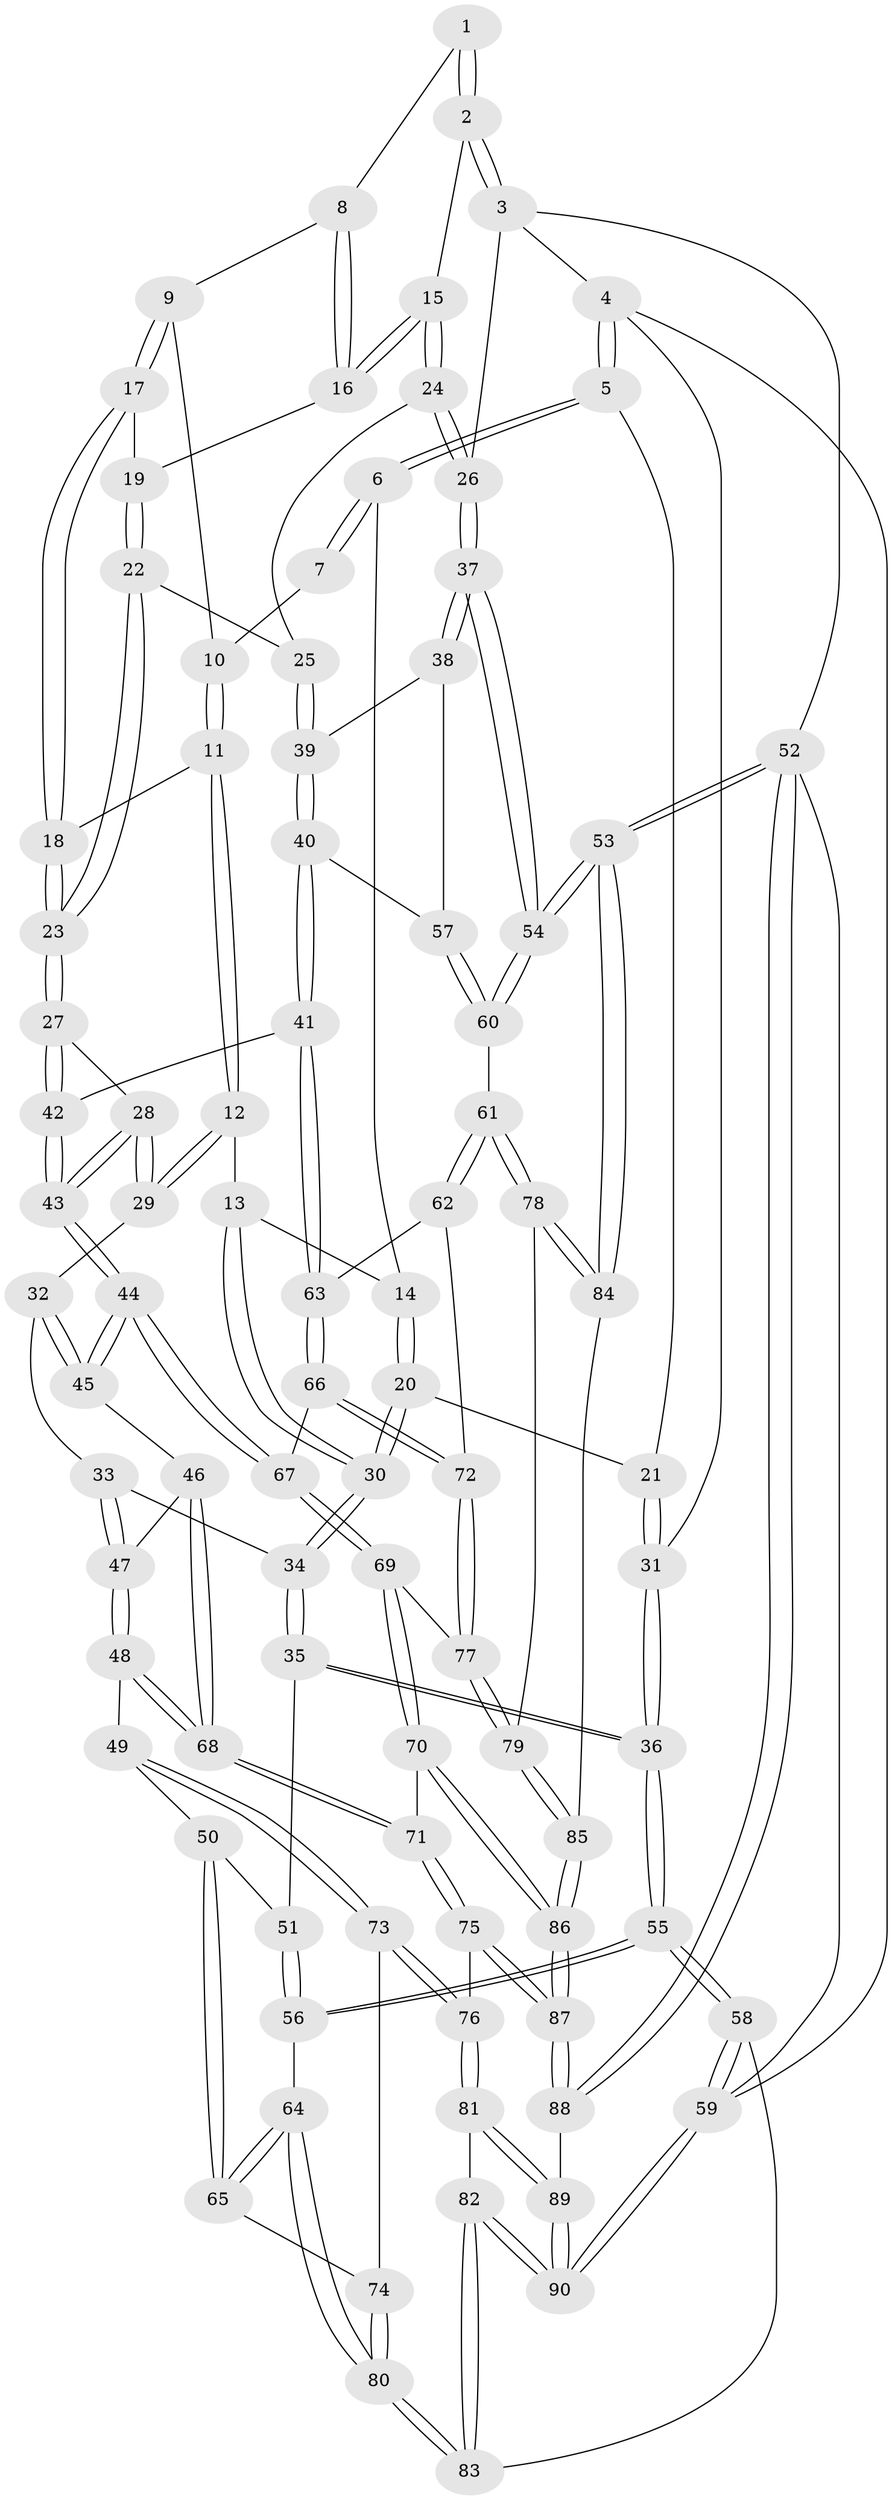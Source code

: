 // Generated by graph-tools (version 1.1) at 2025/11/02/27/25 16:11:55]
// undirected, 90 vertices, 222 edges
graph export_dot {
graph [start="1"]
  node [color=gray90,style=filled];
  1 [pos="+0.953860567921788+0"];
  2 [pos="+1+0"];
  3 [pos="+1+0"];
  4 [pos="+0+0"];
  5 [pos="+0+0"];
  6 [pos="+0.3709663568901685+0"];
  7 [pos="+0.42045941933347825+0"];
  8 [pos="+0.7828364975513391+0.07310985245468966"];
  9 [pos="+0.7409403936088145+0.10765769931465234"];
  10 [pos="+0.6228199867654428+0.09958258785765405"];
  11 [pos="+0.5953662306763632+0.23513262366867352"];
  12 [pos="+0.5249640765935305+0.2580717987232676"];
  13 [pos="+0.48028812505540364+0.23997110834075344"];
  14 [pos="+0.38152088620588825+0"];
  15 [pos="+0.8841335169762056+0.21156893261429918"];
  16 [pos="+0.8305268747871412+0.1627933297000108"];
  17 [pos="+0.7291825948448066+0.1684334096721419"];
  18 [pos="+0.643615317033143+0.24730699705928902"];
  19 [pos="+0.775694967291898+0.22899906650369597"];
  20 [pos="+0.26342445643883416+0.29771237371288073"];
  21 [pos="+0.22680012365383734+0.2706770564237139"];
  22 [pos="+0.8209865962828103+0.37226313531342536"];
  23 [pos="+0.7811182771768581+0.396285983076914"];
  24 [pos="+0.8964135013533285+0.26296067410479973"];
  25 [pos="+0.8538384120305517+0.36306365941854507"];
  26 [pos="+1+0"];
  27 [pos="+0.7712068446743953+0.41130054273881156"];
  28 [pos="+0.6723362778212665+0.44088690193067476"];
  29 [pos="+0.5631278663952963+0.43214078244373555"];
  30 [pos="+0.29883765304102694+0.3721627361619021"];
  31 [pos="+0+0.3083092623424567"];
  32 [pos="+0.5515138169342088+0.4413690636134375"];
  33 [pos="+0.31832542741233166+0.41895583791557367"];
  34 [pos="+0.29391308086989976+0.4042612901619229"];
  35 [pos="+0.27899975745888356+0.41591053359639035"];
  36 [pos="+0+0.3750273261553669"];
  37 [pos="+1+0.43687737377340446"];
  38 [pos="+1+0.4318263488463771"];
  39 [pos="+1+0.4218573950732851"];
  40 [pos="+0.9150919940680556+0.5735530012632829"];
  41 [pos="+0.8062621979666693+0.5635784406654992"];
  42 [pos="+0.7983725510356044+0.5507121265671102"];
  43 [pos="+0.6296197271405701+0.6286293146058223"];
  44 [pos="+0.6280748277896796+0.6306607395977911"];
  45 [pos="+0.516810562249301+0.5693706083913235"];
  46 [pos="+0.47074244743643073+0.5933430792563306"];
  47 [pos="+0.4056997278809252+0.5477714327222607"];
  48 [pos="+0.3187281400626775+0.6333212951936976"];
  49 [pos="+0.30670218817326816+0.6340061942613047"];
  50 [pos="+0.2494001039114901+0.5609772049902113"];
  51 [pos="+0.2675852724169589+0.4445433475005186"];
  52 [pos="+1+1"];
  53 [pos="+1+1"];
  54 [pos="+1+0.7243179608794009"];
  55 [pos="+0+0.5567472604193408"];
  56 [pos="+0+0.6050845133157017"];
  57 [pos="+0.938560982900037+0.6003444235927742"];
  58 [pos="+0+0.6972713969979825"];
  59 [pos="+0+1"];
  60 [pos="+0.9888553578254988+0.6849187496670819"];
  61 [pos="+0.903042087839748+0.7168234725747127"];
  62 [pos="+0.8101184160145333+0.6078874913545085"];
  63 [pos="+0.8065314444004144+0.5895379970264524"];
  64 [pos="+0.07432458799489941+0.6552578092871995"];
  65 [pos="+0.1579956371339258+0.6331266923905967"];
  66 [pos="+0.6955913015919531+0.6669522048934342"];
  67 [pos="+0.6313558769624745+0.6492873379127901"];
  68 [pos="+0.44458337593749003+0.6796274464263635"];
  69 [pos="+0.5960599129983645+0.7541893518252905"];
  70 [pos="+0.5706849137200314+0.7752368741535677"];
  71 [pos="+0.45645739987833006+0.7614663388325859"];
  72 [pos="+0.7588686784078214+0.7138357564440303"];
  73 [pos="+0.2828384015722038+0.7101016058279976"];
  74 [pos="+0.26402006620626356+0.7152443248017389"];
  75 [pos="+0.4336821314901141+0.7810042794988202"];
  76 [pos="+0.39432948550639274+0.7991159968394173"];
  77 [pos="+0.7723609245073538+0.7856765933685085"];
  78 [pos="+0.8475088238854204+0.7931493237702818"];
  79 [pos="+0.7753536674798874+0.7887079692894852"];
  80 [pos="+0.14905896472016036+0.8400778869393005"];
  81 [pos="+0.3588140042968023+0.8474140294166084"];
  82 [pos="+0.16194493797523637+0.9372187311822135"];
  83 [pos="+0.14925622092770743+0.8669491573102742"];
  84 [pos="+0.9288434254726342+0.9190706050248587"];
  85 [pos="+0.6892892746002482+0.9616200965249467"];
  86 [pos="+0.6423477343848294+1"];
  87 [pos="+0.5894692361580415+1"];
  88 [pos="+0.5838059374988133+1"];
  89 [pos="+0.5360422114491058+1"];
  90 [pos="+0+1"];
  1 -- 2;
  1 -- 2;
  1 -- 8;
  2 -- 3;
  2 -- 3;
  2 -- 15;
  3 -- 4;
  3 -- 26;
  3 -- 52;
  4 -- 5;
  4 -- 5;
  4 -- 31;
  4 -- 59;
  5 -- 6;
  5 -- 6;
  5 -- 21;
  6 -- 7;
  6 -- 7;
  6 -- 14;
  7 -- 10;
  8 -- 9;
  8 -- 16;
  8 -- 16;
  9 -- 10;
  9 -- 17;
  9 -- 17;
  10 -- 11;
  10 -- 11;
  11 -- 12;
  11 -- 12;
  11 -- 18;
  12 -- 13;
  12 -- 29;
  12 -- 29;
  13 -- 14;
  13 -- 30;
  13 -- 30;
  14 -- 20;
  14 -- 20;
  15 -- 16;
  15 -- 16;
  15 -- 24;
  15 -- 24;
  16 -- 19;
  17 -- 18;
  17 -- 18;
  17 -- 19;
  18 -- 23;
  18 -- 23;
  19 -- 22;
  19 -- 22;
  20 -- 21;
  20 -- 30;
  20 -- 30;
  21 -- 31;
  21 -- 31;
  22 -- 23;
  22 -- 23;
  22 -- 25;
  23 -- 27;
  23 -- 27;
  24 -- 25;
  24 -- 26;
  24 -- 26;
  25 -- 39;
  25 -- 39;
  26 -- 37;
  26 -- 37;
  27 -- 28;
  27 -- 42;
  27 -- 42;
  28 -- 29;
  28 -- 29;
  28 -- 43;
  28 -- 43;
  29 -- 32;
  30 -- 34;
  30 -- 34;
  31 -- 36;
  31 -- 36;
  32 -- 33;
  32 -- 45;
  32 -- 45;
  33 -- 34;
  33 -- 47;
  33 -- 47;
  34 -- 35;
  34 -- 35;
  35 -- 36;
  35 -- 36;
  35 -- 51;
  36 -- 55;
  36 -- 55;
  37 -- 38;
  37 -- 38;
  37 -- 54;
  37 -- 54;
  38 -- 39;
  38 -- 57;
  39 -- 40;
  39 -- 40;
  40 -- 41;
  40 -- 41;
  40 -- 57;
  41 -- 42;
  41 -- 63;
  41 -- 63;
  42 -- 43;
  42 -- 43;
  43 -- 44;
  43 -- 44;
  44 -- 45;
  44 -- 45;
  44 -- 67;
  44 -- 67;
  45 -- 46;
  46 -- 47;
  46 -- 68;
  46 -- 68;
  47 -- 48;
  47 -- 48;
  48 -- 49;
  48 -- 68;
  48 -- 68;
  49 -- 50;
  49 -- 73;
  49 -- 73;
  50 -- 51;
  50 -- 65;
  50 -- 65;
  51 -- 56;
  51 -- 56;
  52 -- 53;
  52 -- 53;
  52 -- 88;
  52 -- 88;
  52 -- 59;
  53 -- 54;
  53 -- 54;
  53 -- 84;
  53 -- 84;
  54 -- 60;
  54 -- 60;
  55 -- 56;
  55 -- 56;
  55 -- 58;
  55 -- 58;
  56 -- 64;
  57 -- 60;
  57 -- 60;
  58 -- 59;
  58 -- 59;
  58 -- 83;
  59 -- 90;
  59 -- 90;
  60 -- 61;
  61 -- 62;
  61 -- 62;
  61 -- 78;
  61 -- 78;
  62 -- 63;
  62 -- 72;
  63 -- 66;
  63 -- 66;
  64 -- 65;
  64 -- 65;
  64 -- 80;
  64 -- 80;
  65 -- 74;
  66 -- 67;
  66 -- 72;
  66 -- 72;
  67 -- 69;
  67 -- 69;
  68 -- 71;
  68 -- 71;
  69 -- 70;
  69 -- 70;
  69 -- 77;
  70 -- 71;
  70 -- 86;
  70 -- 86;
  71 -- 75;
  71 -- 75;
  72 -- 77;
  72 -- 77;
  73 -- 74;
  73 -- 76;
  73 -- 76;
  74 -- 80;
  74 -- 80;
  75 -- 76;
  75 -- 87;
  75 -- 87;
  76 -- 81;
  76 -- 81;
  77 -- 79;
  77 -- 79;
  78 -- 79;
  78 -- 84;
  78 -- 84;
  79 -- 85;
  79 -- 85;
  80 -- 83;
  80 -- 83;
  81 -- 82;
  81 -- 89;
  81 -- 89;
  82 -- 83;
  82 -- 83;
  82 -- 90;
  82 -- 90;
  84 -- 85;
  85 -- 86;
  85 -- 86;
  86 -- 87;
  86 -- 87;
  87 -- 88;
  87 -- 88;
  88 -- 89;
  89 -- 90;
  89 -- 90;
}
